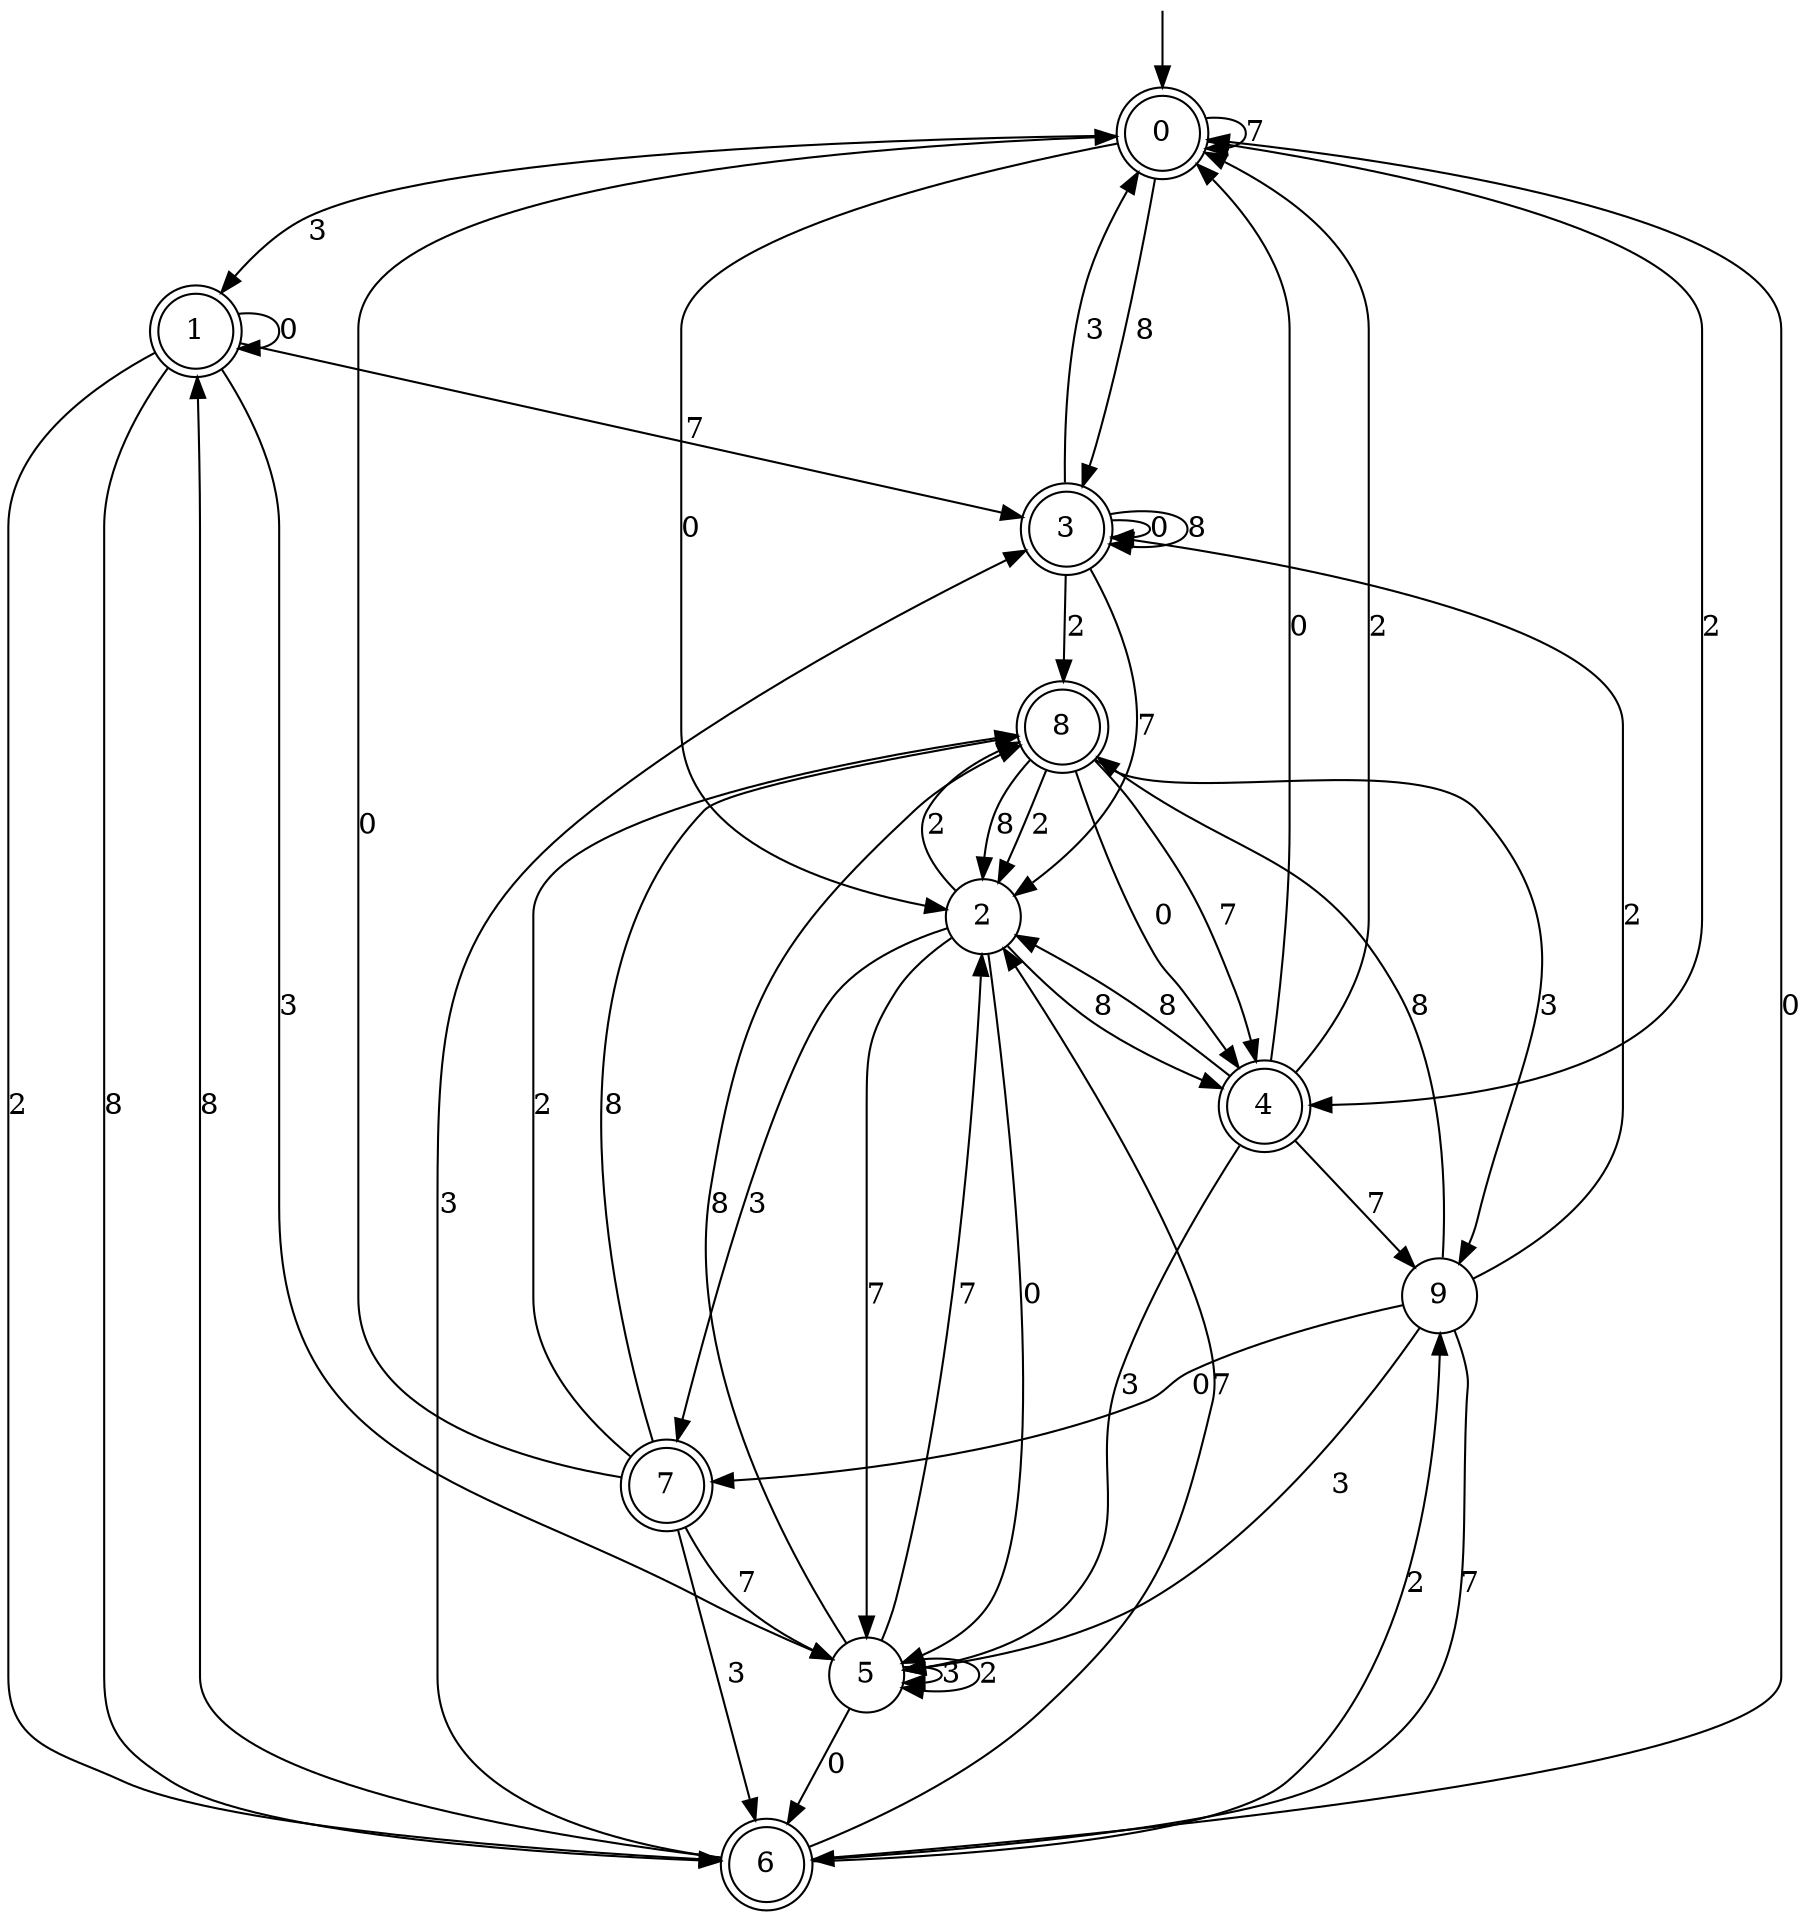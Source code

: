 digraph g {

	s0 [shape="doublecircle" label="0"];
	s1 [shape="doublecircle" label="1"];
	s2 [shape="circle" label="2"];
	s3 [shape="doublecircle" label="3"];
	s4 [shape="doublecircle" label="4"];
	s5 [shape="circle" label="5"];
	s6 [shape="doublecircle" label="6"];
	s7 [shape="doublecircle" label="7"];
	s8 [shape="doublecircle" label="8"];
	s9 [shape="circle" label="9"];
	s0 -> s1 [label="3"];
	s0 -> s0 [label="7"];
	s0 -> s2 [label="0"];
	s0 -> s3 [label="8"];
	s0 -> s4 [label="2"];
	s1 -> s5 [label="3"];
	s1 -> s3 [label="7"];
	s1 -> s1 [label="0"];
	s1 -> s6 [label="8"];
	s1 -> s6 [label="2"];
	s2 -> s7 [label="3"];
	s2 -> s5 [label="7"];
	s2 -> s5 [label="0"];
	s2 -> s4 [label="8"];
	s2 -> s8 [label="2"];
	s3 -> s0 [label="3"];
	s3 -> s2 [label="7"];
	s3 -> s3 [label="0"];
	s3 -> s3 [label="8"];
	s3 -> s8 [label="2"];
	s4 -> s5 [label="3"];
	s4 -> s9 [label="7"];
	s4 -> s0 [label="0"];
	s4 -> s2 [label="8"];
	s4 -> s0 [label="2"];
	s5 -> s5 [label="3"];
	s5 -> s2 [label="7"];
	s5 -> s6 [label="0"];
	s5 -> s8 [label="8"];
	s5 -> s5 [label="2"];
	s6 -> s3 [label="3"];
	s6 -> s2 [label="7"];
	s6 -> s0 [label="0"];
	s6 -> s1 [label="8"];
	s6 -> s9 [label="2"];
	s7 -> s6 [label="3"];
	s7 -> s5 [label="7"];
	s7 -> s0 [label="0"];
	s7 -> s8 [label="8"];
	s7 -> s8 [label="2"];
	s8 -> s9 [label="3"];
	s8 -> s4 [label="7"];
	s8 -> s4 [label="0"];
	s8 -> s2 [label="8"];
	s8 -> s2 [label="2"];
	s9 -> s5 [label="3"];
	s9 -> s6 [label="7"];
	s9 -> s7 [label="0"];
	s9 -> s8 [label="8"];
	s9 -> s3 [label="2"];

__start0 [label="" shape="none" width="0" height="0"];
__start0 -> s0;

}
